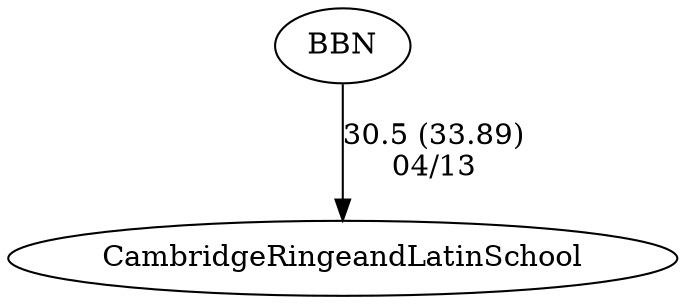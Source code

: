 digraph girls5foursCambridgeRingeandLatinSchool {BBN [URL="girls5foursCambridgeRingeandLatinSchoolBBN.html"];CambridgeRingeandLatinSchool [URL="girls5foursCambridgeRingeandLatinSchoolCambridgeRingeandLatinSchool.html"];BBN -> CambridgeRingeandLatinSchool[label="30.5 (33.89)
04/13", weight="70", tooltip="NEIRA Boys & Girls Fours,BB&N CRLS			
Distance: 1350 M Conditions: Crossing tail wind at the start, to crossing head wind in last 1/3. Conmditions varoed durig the day Comments: A good day for all racers lining up in a crossing tail wind at the start.
None", URL="https://www.row2k.com/results/resultspage.cfm?UID=F2BDD2379584CF678DC6C30959529211&cat=5", random="random"]}